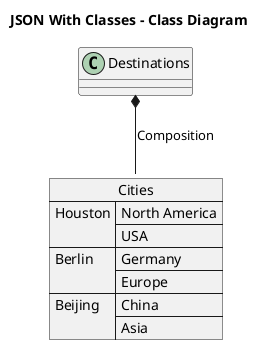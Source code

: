 @startuml Json_with_Class

title JSON With Classes - Class Diagram

class Destinations

json Cities {
	"Houston" : ["North America", "USA"],
	"Berlin" : ["Germany", "Europe"],
	"Beijing" : ["China", "Asia"]
	}
	
Destinations  *-down-  Cities: Composition



@enduml